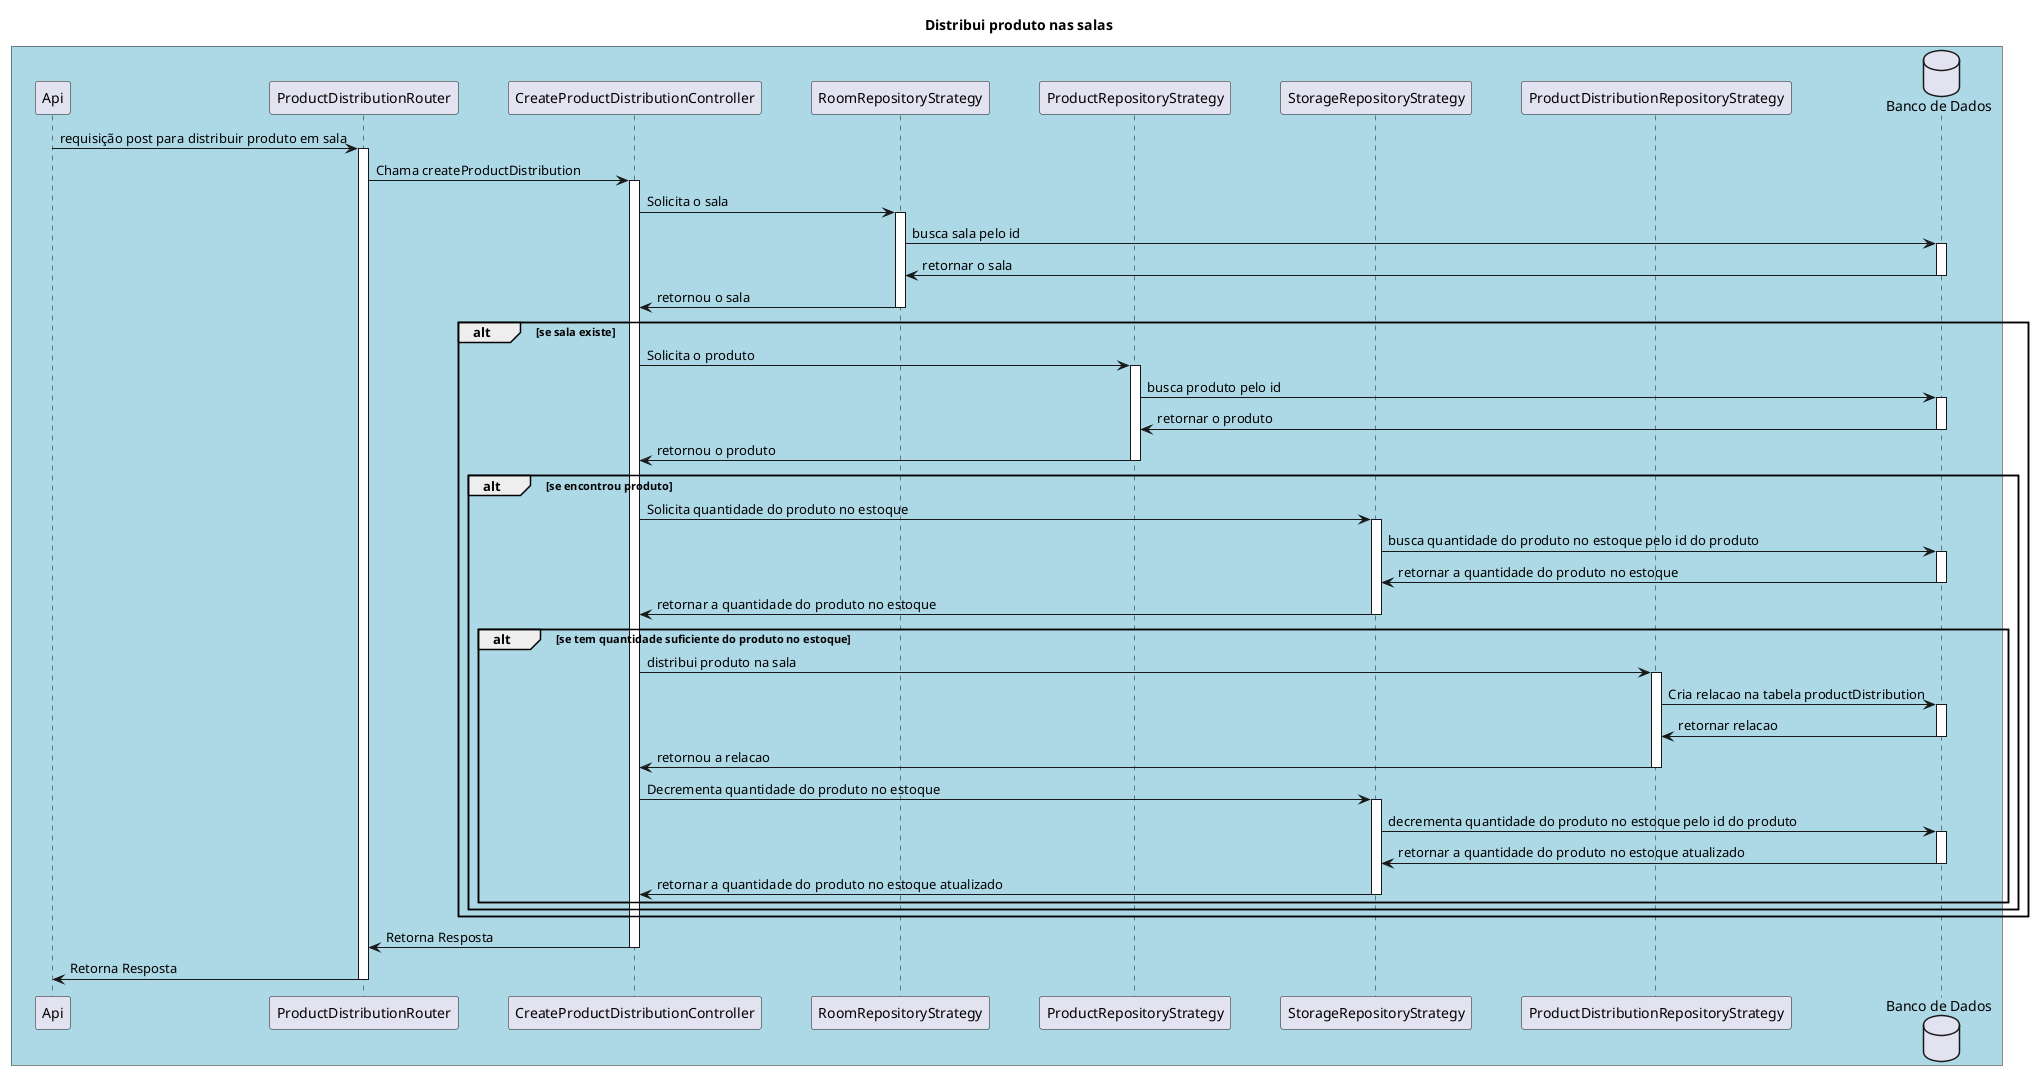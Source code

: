 @startuml
skinparam participantPadding 20
skinparam boxPadding 10

title "Distribui produto nas salas" 

box #LightBlue
participant "Api" as A
participant "ProductDistributionRouter" as R
participant "CreateProductDistributionController" as C
participant "RoomRepositoryStrategy" as RRP
participant "ProductRepositoryStrategy" as PRP
participant "StorageRepositoryStrategy" as SRP
participant "ProductDistributionRepositoryStrategy" as PDRP
database "Banco de Dados" as DB

A -> R: requisição post para distribuir produto em sala
activate R
R -> C: Chama createProductDistribution
activate C

C -> RRP: Solicita o sala
activate RRP
RRP -> DB: busca sala pelo id
activate DB
DB -> RRP: retornar o sala
deactivate DB
RRP -> C: retornou o sala
deactivate RRP

alt se sala existe
    C -> PRP: Solicita o produto
    activate PRP
    PRP -> DB: busca produto pelo id
    activate DB
    DB -> PRP: retornar o produto
    deactivate DB
    PRP -> C: retornou o produto
    deactivate PRP

    alt se encontrou produto
        C -> SRP: Solicita quantidade do produto no estoque
        activate SRP
        SRP -> DB: busca quantidade do produto no estoque pelo id do produto
        activate DB
        DB -> SRP: retornar a quantidade do produto no estoque
        deactivate DB
        SRP -> C: retornar a quantidade do produto no estoque
        deactivate SRP

        alt se tem quantidade suficiente do produto no estoque
          C -> PDRP: distribui produto na sala
          activate PDRP
          PDRP -> DB: Cria relacao na tabela productDistribution
          activate DB
          DB -> PDRP: retornar relacao
          deactivate DB
          PDRP -> C: retornou a relacao
          deactivate PDRP

          C -> SRP: Decrementa quantidade do produto no estoque
          activate SRP
          SRP -> DB: decrementa quantidade do produto no estoque pelo id do produto
          activate DB
          DB -> SRP: retornar a quantidade do produto no estoque atualizado
          deactivate DB
          SRP -> C: retornar a quantidade do produto no estoque atualizado
          deactivate SRP
      end
    end
end

C -> R: Retorna Resposta
deactivate C
R -> A: Retorna Resposta
deactivate R

@enduml
